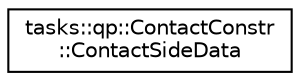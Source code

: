 digraph "Graphical Class Hierarchy"
{
  edge [fontname="Helvetica",fontsize="10",labelfontname="Helvetica",labelfontsize="10"];
  node [fontname="Helvetica",fontsize="10",shape=record];
  rankdir="LR";
  Node0 [label="tasks::qp::ContactConstr\l::ContactSideData",height=0.2,width=0.4,color="black", fillcolor="white", style="filled",URL="$structtasks_1_1qp_1_1ContactConstr_1_1ContactSideData.html"];
}
